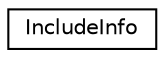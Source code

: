 digraph "Graphical Class Hierarchy"
{
 // LATEX_PDF_SIZE
  edge [fontname="Helvetica",fontsize="10",labelfontname="Helvetica",labelfontsize="10"];
  node [fontname="Helvetica",fontsize="10",shape=record];
  rankdir="LR";
  Node0 [label="IncludeInfo",height=0.2,width=0.4,color="black", fillcolor="white", style="filled",URL="$structIncludeInfo.html",tooltip=" "];
}
